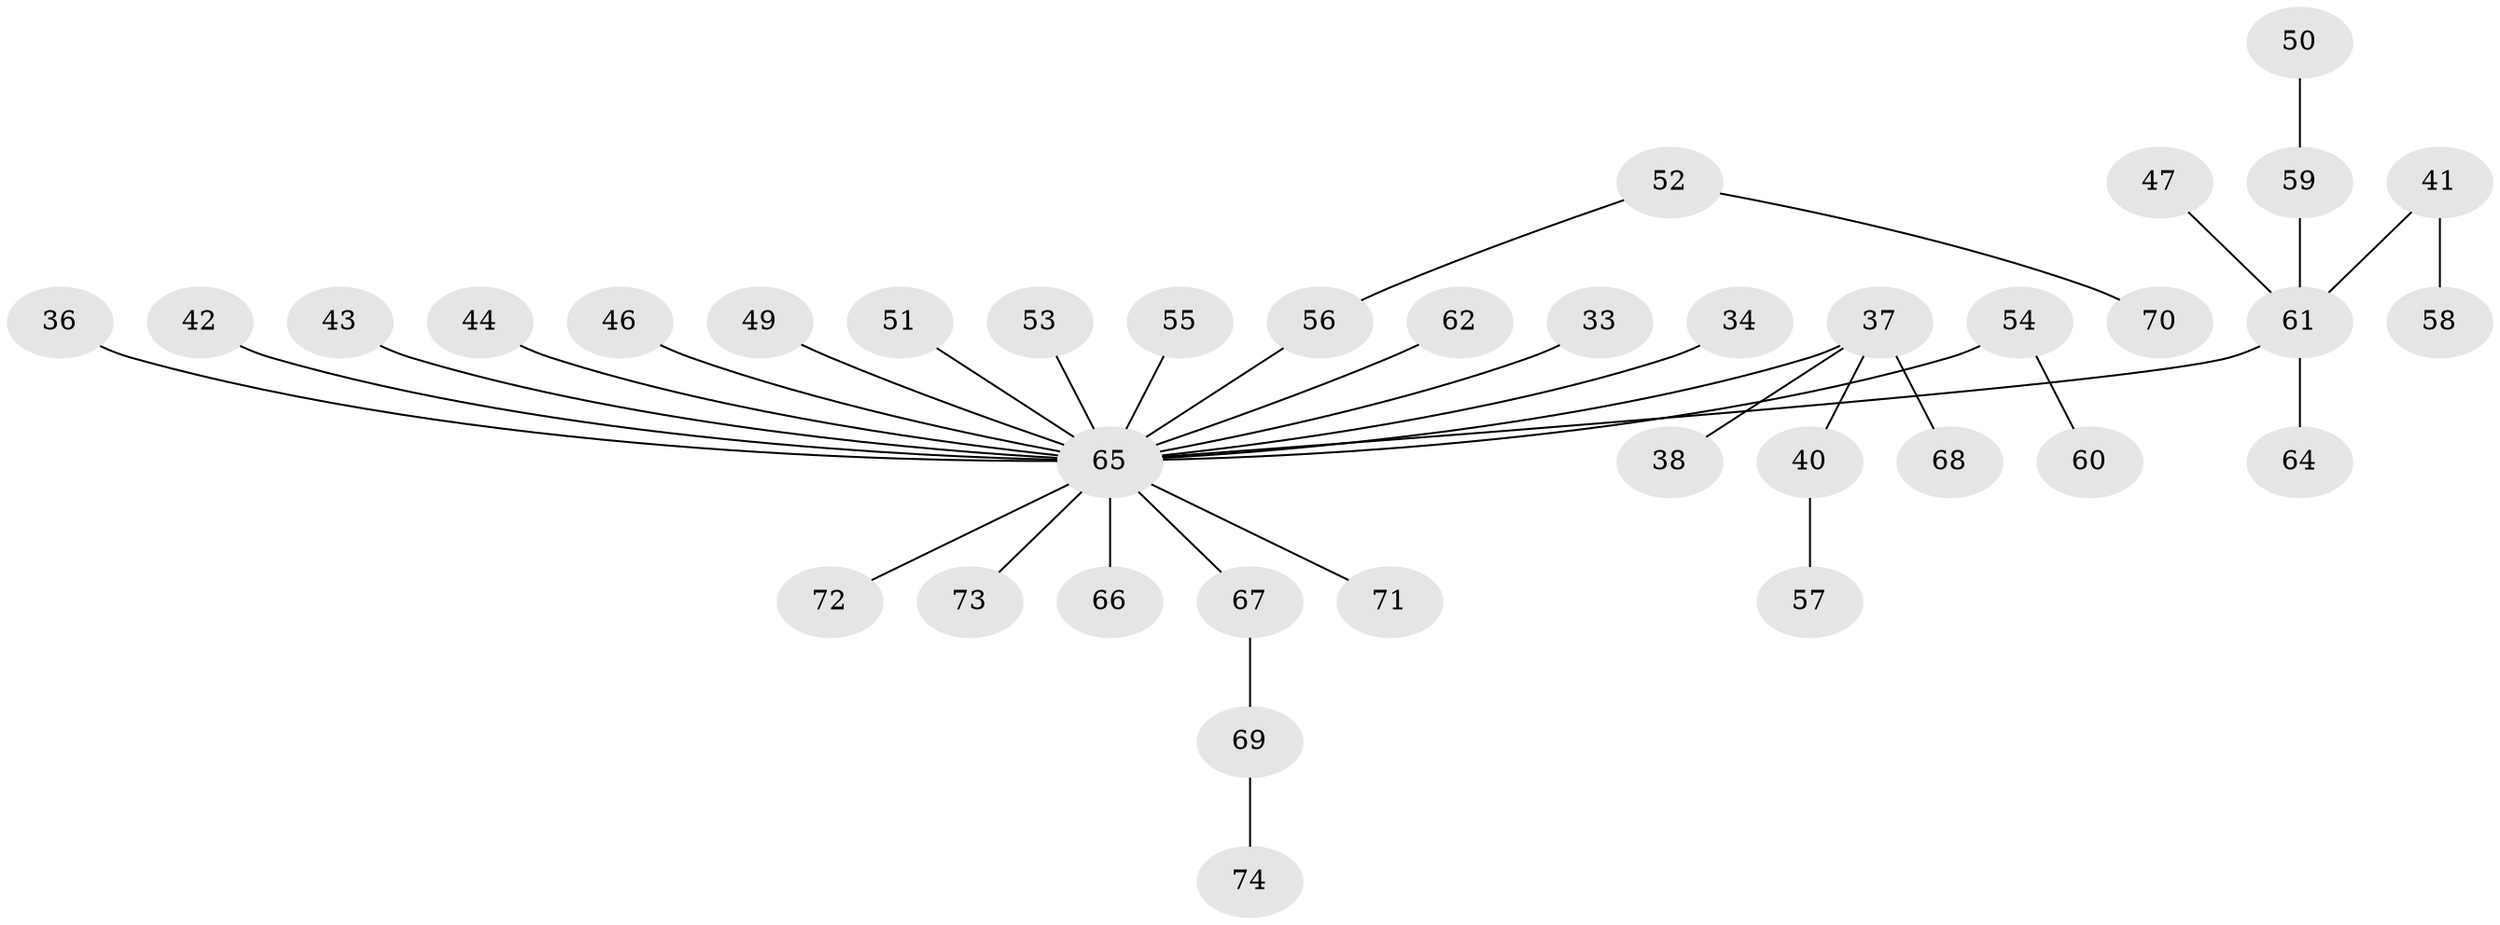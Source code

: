 // original degree distribution, {6: 0.013513513513513514, 3: 0.13513513513513514, 2: 0.22972972972972974, 4: 0.08108108108108109, 5: 0.04054054054054054, 1: 0.5}
// Generated by graph-tools (version 1.1) at 2025/56/03/04/25 21:56:51]
// undirected, 37 vertices, 36 edges
graph export_dot {
graph [start="1"]
  node [color=gray90,style=filled];
  33;
  34;
  36;
  37 [super="+21+31"];
  38;
  40;
  41;
  42;
  43;
  44;
  46;
  47;
  49;
  50;
  51;
  52;
  53;
  54;
  55;
  56 [super="+17+26"];
  57;
  58;
  59 [super="+48"];
  60;
  61 [super="+45+35"];
  62;
  64;
  65 [super="+24+32"];
  66;
  67 [super="+63"];
  68;
  69;
  70;
  71;
  72;
  73;
  74;
  33 -- 65;
  34 -- 65;
  36 -- 65;
  37 -- 68;
  37 -- 38;
  37 -- 40;
  37 -- 65;
  40 -- 57;
  41 -- 58;
  41 -- 61;
  42 -- 65;
  43 -- 65;
  44 -- 65;
  46 -- 65;
  47 -- 61;
  49 -- 65;
  50 -- 59;
  51 -- 65;
  52 -- 70;
  52 -- 56;
  53 -- 65;
  54 -- 60;
  54 -- 65;
  55 -- 65;
  56 -- 65;
  59 -- 61;
  61 -- 64;
  61 -- 65;
  62 -- 65;
  65 -- 66;
  65 -- 71;
  65 -- 72;
  65 -- 73;
  65 -- 67;
  67 -- 69;
  69 -- 74;
}
